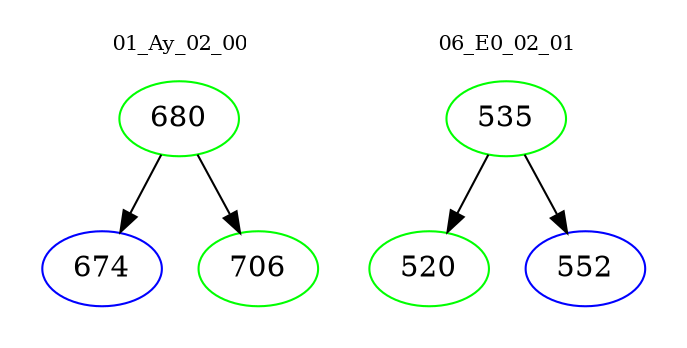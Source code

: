 digraph{
subgraph cluster_0 {
color = white
label = "01_Ay_02_00";
fontsize=10;
T0_680 [label="680", color="green"]
T0_680 -> T0_674 [color="black"]
T0_674 [label="674", color="blue"]
T0_680 -> T0_706 [color="black"]
T0_706 [label="706", color="green"]
}
subgraph cluster_1 {
color = white
label = "06_E0_02_01";
fontsize=10;
T1_535 [label="535", color="green"]
T1_535 -> T1_520 [color="black"]
T1_520 [label="520", color="green"]
T1_535 -> T1_552 [color="black"]
T1_552 [label="552", color="blue"]
}
}
